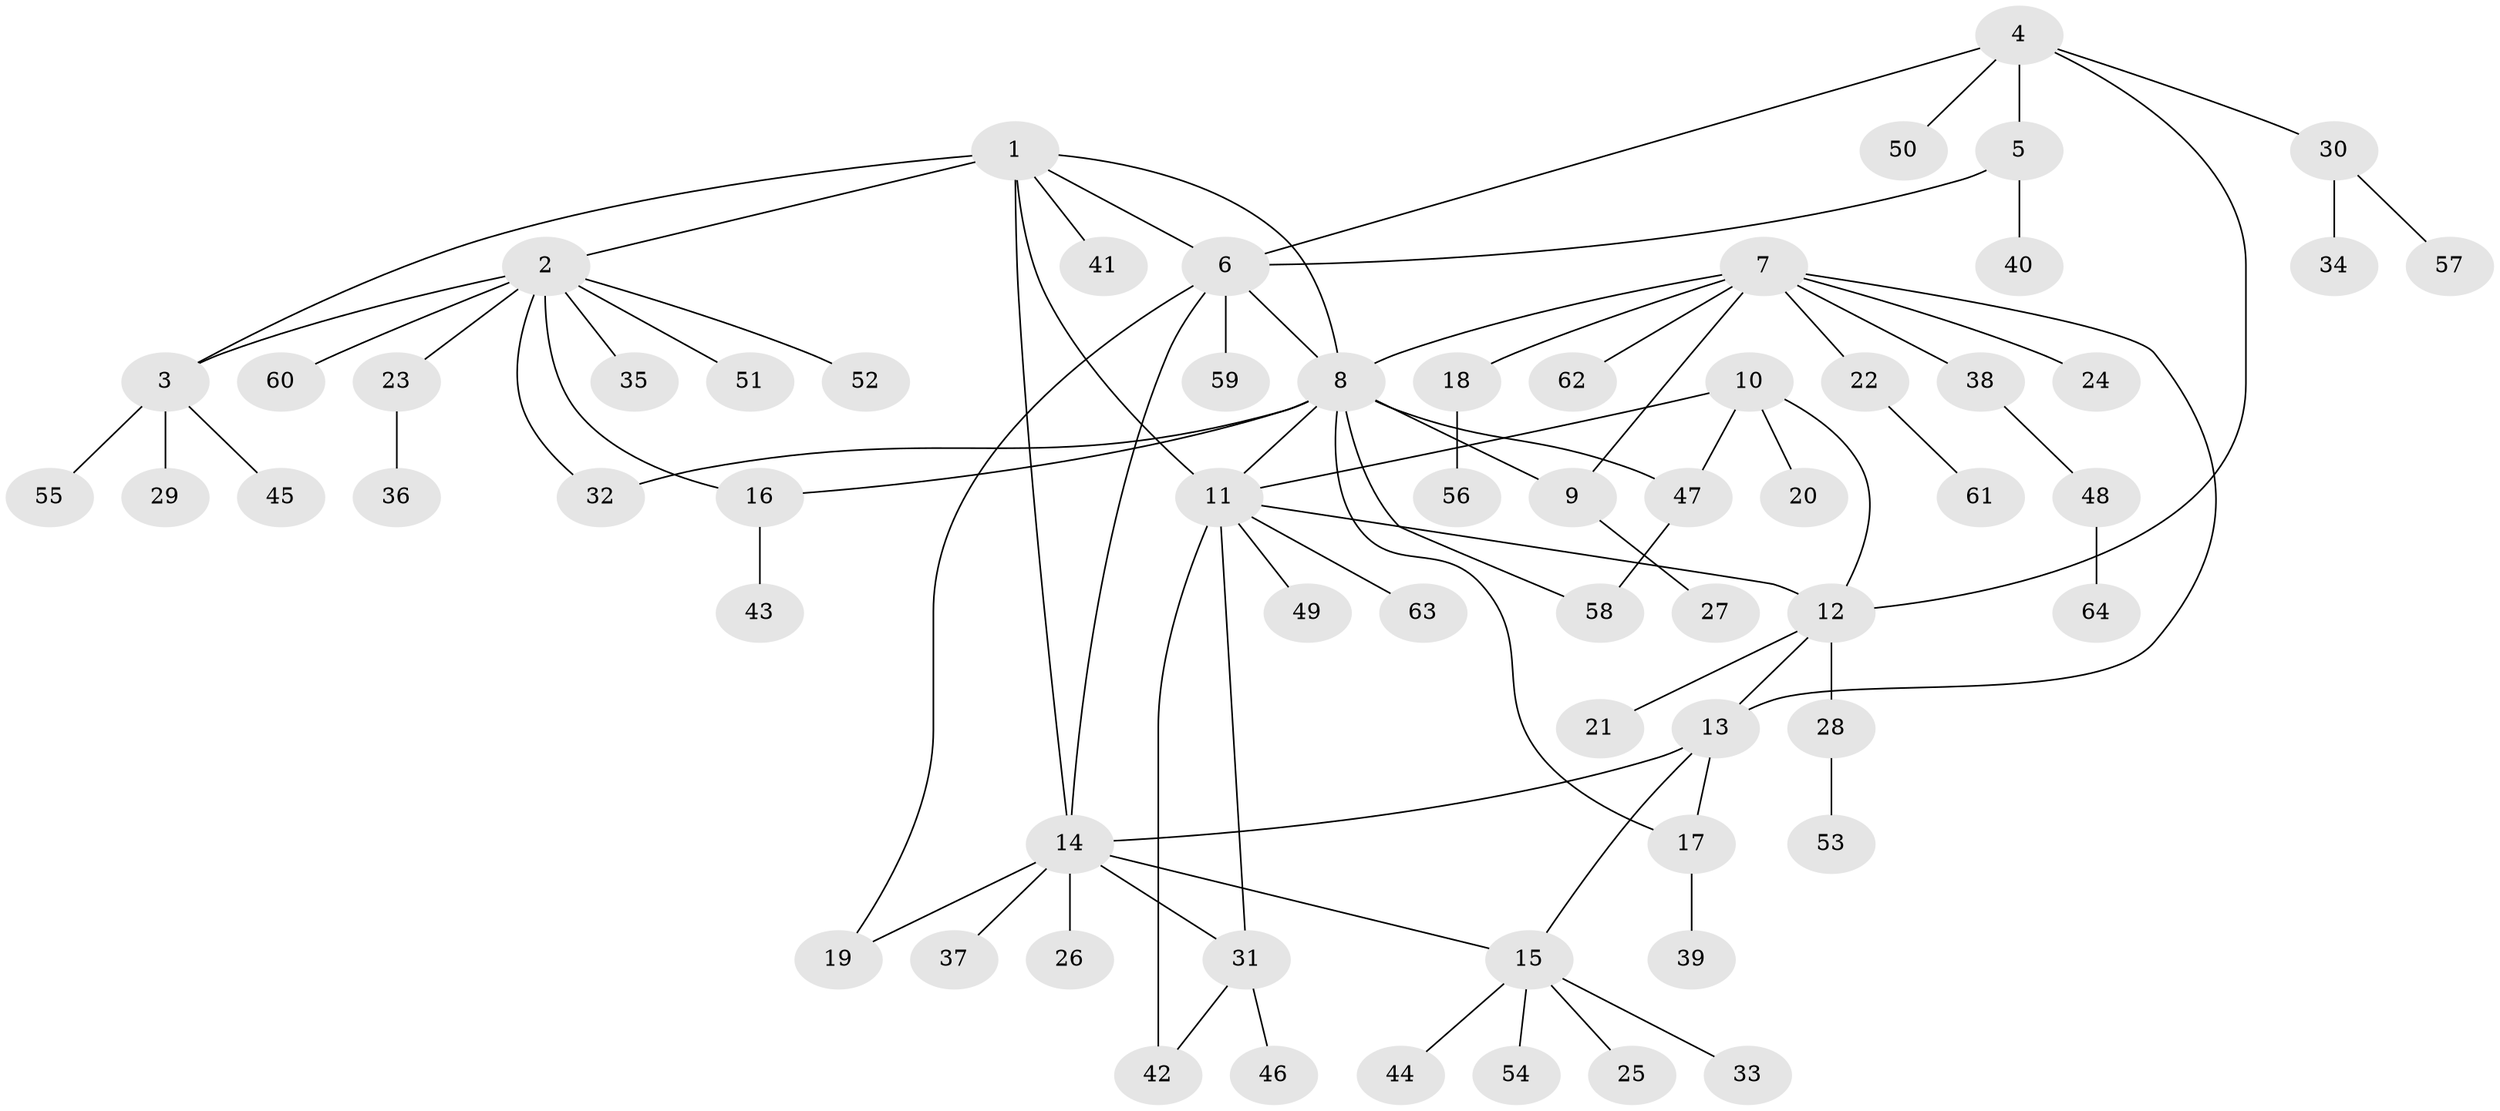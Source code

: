 // coarse degree distribution, {10: 0.022727272727272728, 8: 0.022727272727272728, 4: 0.022727272727272728, 9: 0.045454545454545456, 2: 0.18181818181818182, 7: 0.022727272727272728, 5: 0.045454545454545456, 6: 0.06818181818181818, 1: 0.5454545454545454, 3: 0.022727272727272728}
// Generated by graph-tools (version 1.1) at 2025/52/02/27/25 19:52:17]
// undirected, 64 vertices, 82 edges
graph export_dot {
graph [start="1"]
  node [color=gray90,style=filled];
  1;
  2;
  3;
  4;
  5;
  6;
  7;
  8;
  9;
  10;
  11;
  12;
  13;
  14;
  15;
  16;
  17;
  18;
  19;
  20;
  21;
  22;
  23;
  24;
  25;
  26;
  27;
  28;
  29;
  30;
  31;
  32;
  33;
  34;
  35;
  36;
  37;
  38;
  39;
  40;
  41;
  42;
  43;
  44;
  45;
  46;
  47;
  48;
  49;
  50;
  51;
  52;
  53;
  54;
  55;
  56;
  57;
  58;
  59;
  60;
  61;
  62;
  63;
  64;
  1 -- 2;
  1 -- 3;
  1 -- 6;
  1 -- 8;
  1 -- 11;
  1 -- 14;
  1 -- 41;
  2 -- 3;
  2 -- 16;
  2 -- 23;
  2 -- 32;
  2 -- 35;
  2 -- 51;
  2 -- 52;
  2 -- 60;
  3 -- 29;
  3 -- 45;
  3 -- 55;
  4 -- 5;
  4 -- 6;
  4 -- 12;
  4 -- 30;
  4 -- 50;
  5 -- 6;
  5 -- 40;
  6 -- 8;
  6 -- 14;
  6 -- 19;
  6 -- 59;
  7 -- 8;
  7 -- 9;
  7 -- 13;
  7 -- 18;
  7 -- 22;
  7 -- 24;
  7 -- 38;
  7 -- 62;
  8 -- 9;
  8 -- 11;
  8 -- 16;
  8 -- 17;
  8 -- 32;
  8 -- 47;
  8 -- 58;
  9 -- 27;
  10 -- 11;
  10 -- 12;
  10 -- 20;
  10 -- 47;
  11 -- 12;
  11 -- 31;
  11 -- 42;
  11 -- 49;
  11 -- 63;
  12 -- 13;
  12 -- 21;
  12 -- 28;
  13 -- 14;
  13 -- 15;
  13 -- 17;
  14 -- 15;
  14 -- 19;
  14 -- 26;
  14 -- 31;
  14 -- 37;
  15 -- 25;
  15 -- 33;
  15 -- 44;
  15 -- 54;
  16 -- 43;
  17 -- 39;
  18 -- 56;
  22 -- 61;
  23 -- 36;
  28 -- 53;
  30 -- 34;
  30 -- 57;
  31 -- 42;
  31 -- 46;
  38 -- 48;
  47 -- 58;
  48 -- 64;
}
